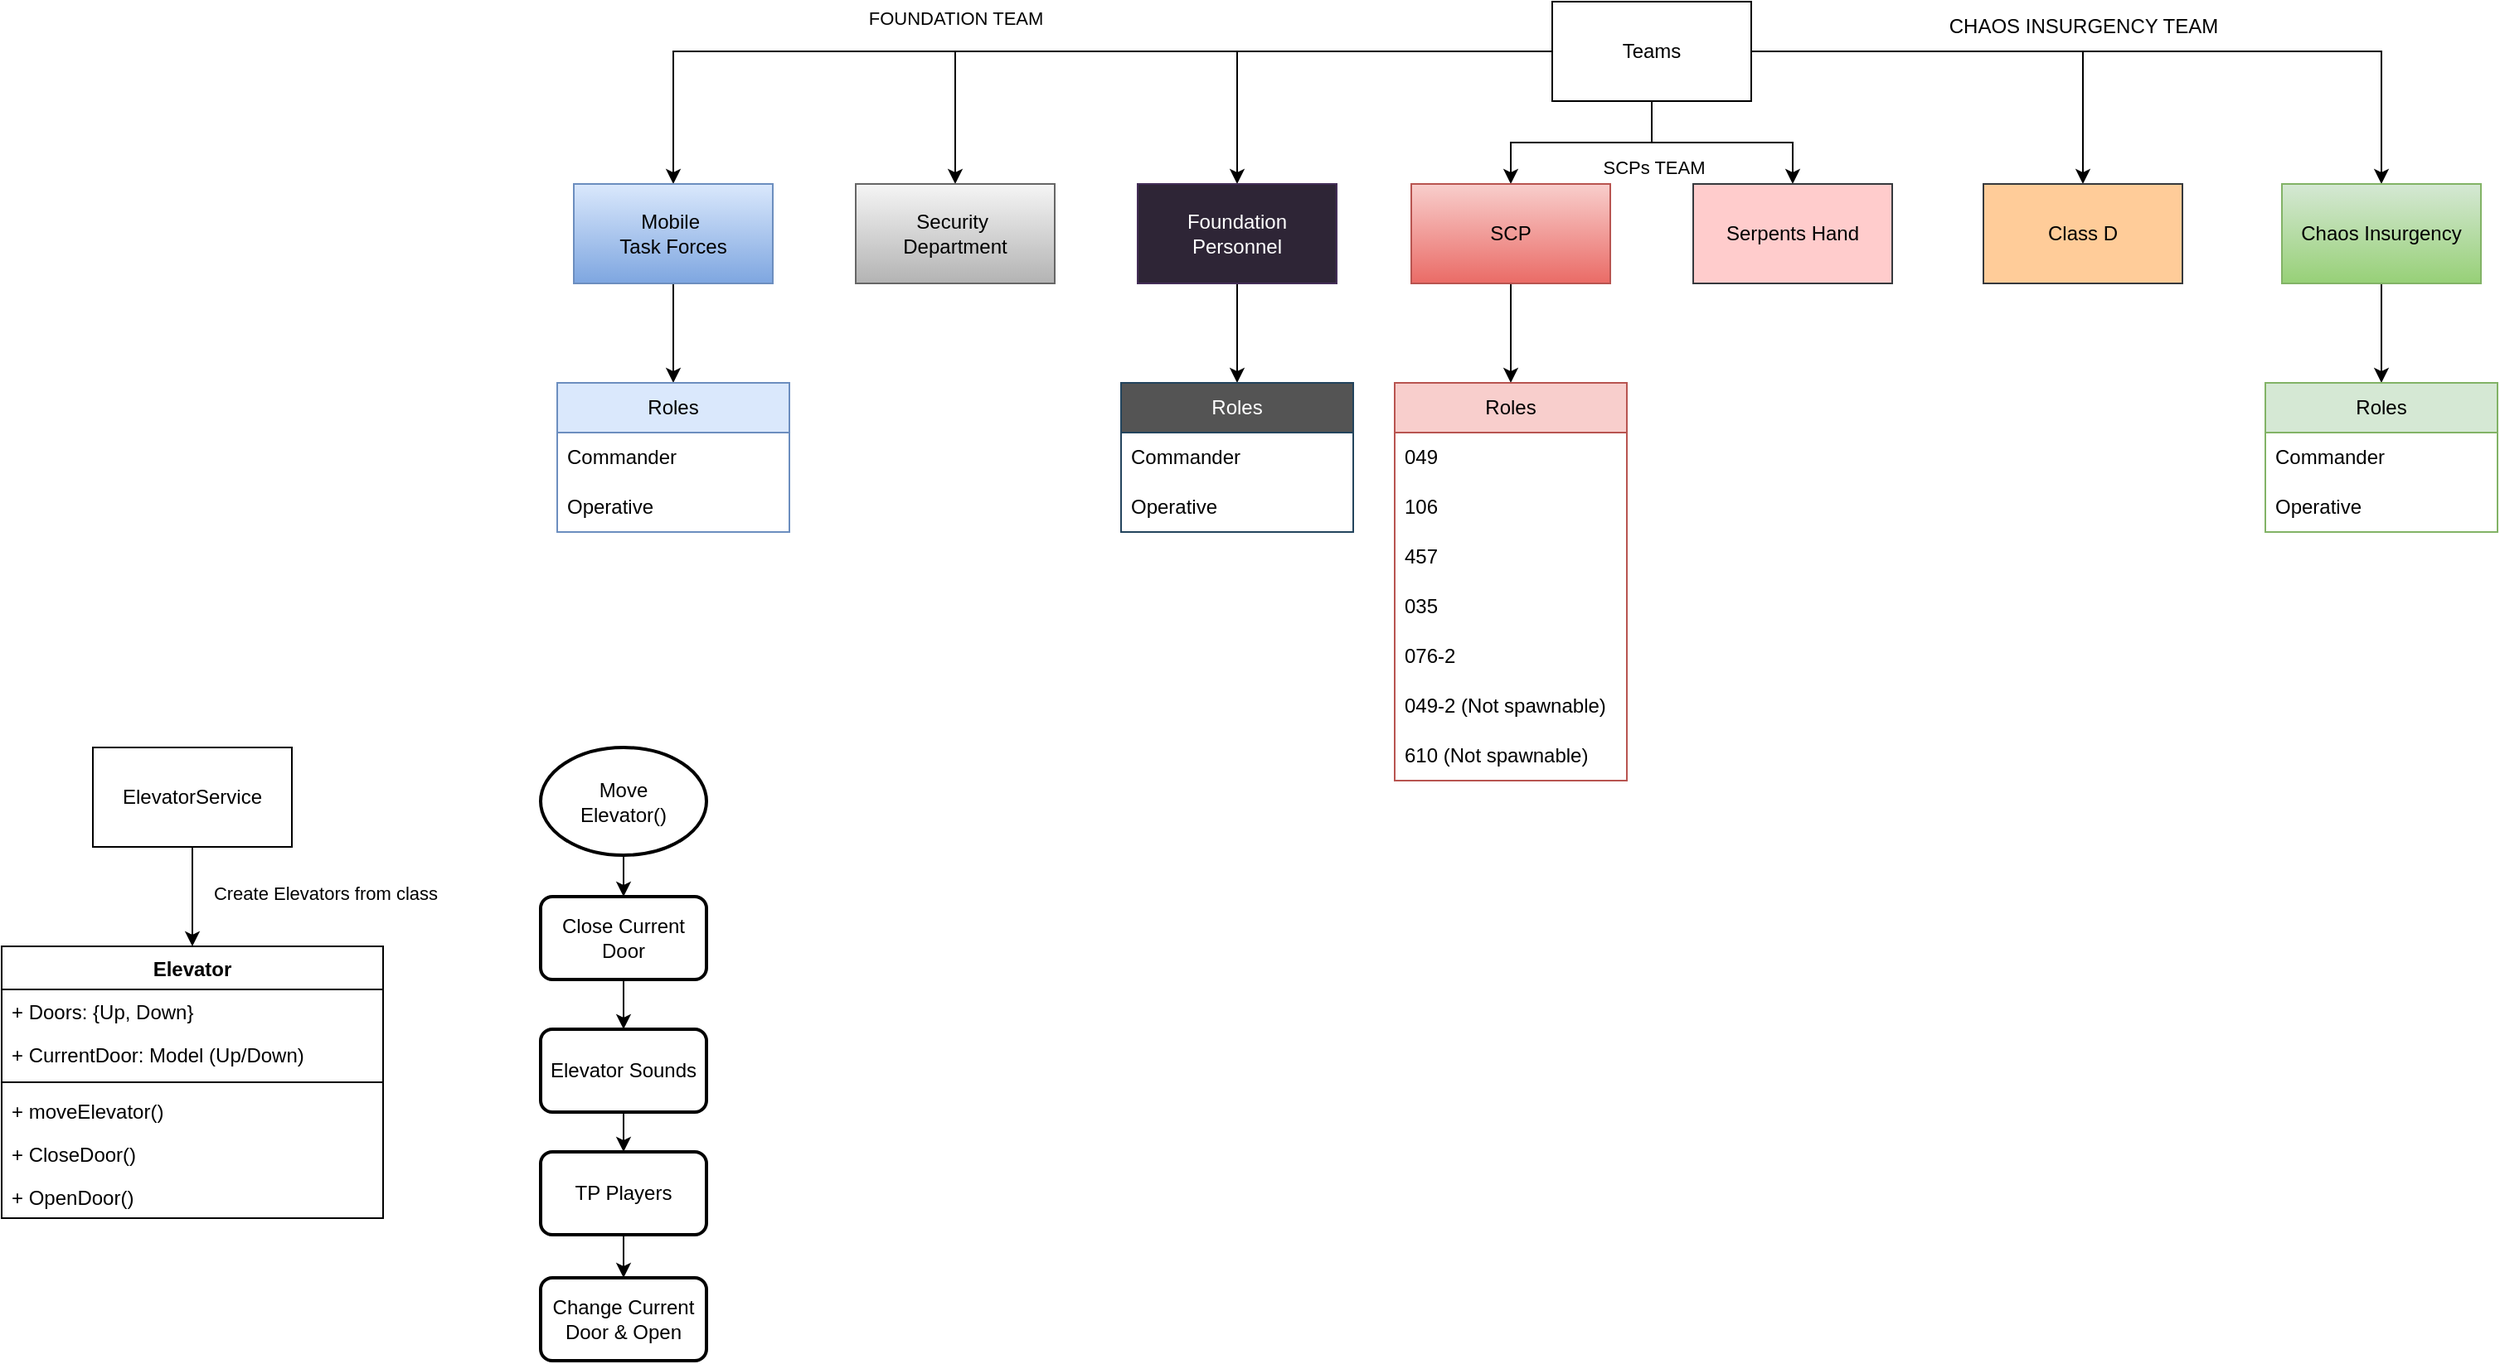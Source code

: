 <mxfile version="25.0.1">
  <diagram name="Strona-1" id="vQQd-aFJfNL8UlWiNCyT">
    <mxGraphModel dx="1877" dy="562" grid="1" gridSize="10" guides="1" tooltips="1" connect="1" arrows="1" fold="1" page="1" pageScale="1" pageWidth="827" pageHeight="1169" math="0" shadow="0">
      <root>
        <mxCell id="0" />
        <mxCell id="1" parent="0" />
        <mxCell id="Btt4zaDw4cOFiPfWUb0g-2" style="edgeStyle=orthogonalEdgeStyle;rounded=0;orthogonalLoop=1;jettySize=auto;html=1;entryX=0.5;entryY=0;entryDx=0;entryDy=0;" parent="1" source="Btt4zaDw4cOFiPfWUb0g-1" target="Btt4zaDw4cOFiPfWUb0g-3" edge="1">
          <mxGeometry relative="1" as="geometry">
            <mxPoint x="370" y="160" as="targetPoint" />
          </mxGeometry>
        </mxCell>
        <mxCell id="Btt4zaDw4cOFiPfWUb0g-6" style="edgeStyle=orthogonalEdgeStyle;rounded=0;orthogonalLoop=1;jettySize=auto;html=1;entryX=0.5;entryY=0;entryDx=0;entryDy=0;" parent="1" source="Btt4zaDw4cOFiPfWUb0g-1" target="Btt4zaDw4cOFiPfWUb0g-4" edge="1">
          <mxGeometry relative="1" as="geometry" />
        </mxCell>
        <mxCell id="Btt4zaDw4cOFiPfWUb0g-19" value="SCPs TEAM" style="edgeLabel;html=1;align=center;verticalAlign=middle;resizable=0;points=[];" parent="Btt4zaDw4cOFiPfWUb0g-6" vertex="1" connectable="0">
          <mxGeometry x="-0.521" y="1" relative="1" as="geometry">
            <mxPoint x="8" y="14" as="offset" />
          </mxGeometry>
        </mxCell>
        <mxCell id="Btt4zaDw4cOFiPfWUb0g-8" style="edgeStyle=orthogonalEdgeStyle;rounded=0;orthogonalLoop=1;jettySize=auto;html=1;entryX=0.5;entryY=0;entryDx=0;entryDy=0;" parent="1" source="Btt4zaDw4cOFiPfWUb0g-1" target="Btt4zaDw4cOFiPfWUb0g-7" edge="1">
          <mxGeometry relative="1" as="geometry" />
        </mxCell>
        <mxCell id="Btt4zaDw4cOFiPfWUb0g-10" style="edgeStyle=orthogonalEdgeStyle;rounded=0;orthogonalLoop=1;jettySize=auto;html=1;entryX=0.5;entryY=0;entryDx=0;entryDy=0;" parent="1" source="Btt4zaDw4cOFiPfWUb0g-1" target="Btt4zaDw4cOFiPfWUb0g-9" edge="1">
          <mxGeometry relative="1" as="geometry" />
        </mxCell>
        <mxCell id="Btt4zaDw4cOFiPfWUb0g-18" value="FOUNDATION TEAM" style="edgeLabel;html=1;align=center;verticalAlign=middle;resizable=0;points=[];" parent="Btt4zaDw4cOFiPfWUb0g-10" vertex="1" connectable="0">
          <mxGeometry x="0.208" y="-3" relative="1" as="geometry">
            <mxPoint x="8" y="-17" as="offset" />
          </mxGeometry>
        </mxCell>
        <mxCell id="Btt4zaDw4cOFiPfWUb0g-12" style="edgeStyle=orthogonalEdgeStyle;rounded=0;orthogonalLoop=1;jettySize=auto;html=1;entryX=0.5;entryY=0;entryDx=0;entryDy=0;" parent="1" source="Btt4zaDw4cOFiPfWUb0g-1" target="Btt4zaDw4cOFiPfWUb0g-11" edge="1">
          <mxGeometry relative="1" as="geometry">
            <Array as="points">
              <mxPoint x="370" y="145" />
              <mxPoint x="455" y="145" />
            </Array>
          </mxGeometry>
        </mxCell>
        <mxCell id="Btt4zaDw4cOFiPfWUb0g-14" style="edgeStyle=orthogonalEdgeStyle;rounded=0;orthogonalLoop=1;jettySize=auto;html=1;entryX=0.5;entryY=0;entryDx=0;entryDy=0;" parent="1" source="Btt4zaDw4cOFiPfWUb0g-1" target="Btt4zaDw4cOFiPfWUb0g-13" edge="1">
          <mxGeometry relative="1" as="geometry" />
        </mxCell>
        <mxCell id="Btt4zaDw4cOFiPfWUb0g-16" style="edgeStyle=orthogonalEdgeStyle;rounded=0;orthogonalLoop=1;jettySize=auto;html=1;entryX=0.5;entryY=0;entryDx=0;entryDy=0;" parent="1" source="Btt4zaDw4cOFiPfWUb0g-1" target="Btt4zaDw4cOFiPfWUb0g-15" edge="1">
          <mxGeometry relative="1" as="geometry" />
        </mxCell>
        <mxCell id="Btt4zaDw4cOFiPfWUb0g-1" value="Teams" style="rounded=0;whiteSpace=wrap;html=1;" parent="1" vertex="1">
          <mxGeometry x="310" y="60" width="120" height="60" as="geometry" />
        </mxCell>
        <mxCell id="pymyXbvmwVOLHeFxz3Gz-4" style="edgeStyle=orthogonalEdgeStyle;rounded=0;orthogonalLoop=1;jettySize=auto;html=1;" edge="1" parent="1" source="Btt4zaDw4cOFiPfWUb0g-3" target="pymyXbvmwVOLHeFxz3Gz-1">
          <mxGeometry relative="1" as="geometry" />
        </mxCell>
        <mxCell id="Btt4zaDw4cOFiPfWUb0g-3" value="Foundation&lt;div&gt;Personnel&lt;/div&gt;" style="rounded=0;whiteSpace=wrap;html=1;fillColor=#2E2536;strokeColor=#432D57;fontColor=#ffffff;" parent="1" vertex="1">
          <mxGeometry x="60" y="170" width="120" height="60" as="geometry" />
        </mxCell>
        <mxCell id="Btt4zaDw4cOFiPfWUb0g-22" value="" style="edgeStyle=orthogonalEdgeStyle;rounded=0;orthogonalLoop=1;jettySize=auto;html=1;" parent="1" source="Btt4zaDw4cOFiPfWUb0g-4" target="Btt4zaDw4cOFiPfWUb0g-23" edge="1">
          <mxGeometry relative="1" as="geometry">
            <mxPoint x="285" y="340" as="targetPoint" />
          </mxGeometry>
        </mxCell>
        <mxCell id="Btt4zaDw4cOFiPfWUb0g-4" value="SCP" style="rounded=0;whiteSpace=wrap;html=1;fillColor=#f8cecc;strokeColor=#b85450;gradientColor=#ea6b66;" parent="1" vertex="1">
          <mxGeometry x="225" y="170" width="120" height="60" as="geometry" />
        </mxCell>
        <mxCell id="Btt4zaDw4cOFiPfWUb0g-7" value="Security&amp;nbsp;&lt;div&gt;Department&lt;/div&gt;" style="rounded=0;whiteSpace=wrap;html=1;fillColor=#f5f5f5;gradientColor=#b3b3b3;strokeColor=#666666;" parent="1" vertex="1">
          <mxGeometry x="-110" y="170" width="120" height="60" as="geometry" />
        </mxCell>
        <mxCell id="Btt4zaDw4cOFiPfWUb0g-45" style="edgeStyle=orthogonalEdgeStyle;rounded=0;orthogonalLoop=1;jettySize=auto;html=1;entryX=0.5;entryY=0;entryDx=0;entryDy=0;" parent="1" source="Btt4zaDw4cOFiPfWUb0g-9" target="Btt4zaDw4cOFiPfWUb0g-42" edge="1">
          <mxGeometry relative="1" as="geometry" />
        </mxCell>
        <mxCell id="Btt4zaDw4cOFiPfWUb0g-9" value="Mobile&amp;nbsp;&lt;div&gt;Task&amp;nbsp;&lt;span style=&quot;background-color: initial;&quot;&gt;Forces&lt;/span&gt;&lt;/div&gt;" style="rounded=0;whiteSpace=wrap;html=1;fillColor=#dae8fc;gradientColor=#7ea6e0;strokeColor=#6c8ebf;" parent="1" vertex="1">
          <mxGeometry x="-280" y="170" width="120" height="60" as="geometry" />
        </mxCell>
        <mxCell id="Btt4zaDw4cOFiPfWUb0g-11" value="Serpents Hand" style="rounded=0;whiteSpace=wrap;html=1;fillColor=#ffcccc;strokeColor=#36393d;" parent="1" vertex="1">
          <mxGeometry x="395" y="170" width="120" height="60" as="geometry" />
        </mxCell>
        <mxCell id="Btt4zaDw4cOFiPfWUb0g-13" value="Class D" style="rounded=0;whiteSpace=wrap;html=1;fillColor=#ffcc99;strokeColor=#36393d;" parent="1" vertex="1">
          <mxGeometry x="570" y="170" width="120" height="60" as="geometry" />
        </mxCell>
        <mxCell id="Btt4zaDw4cOFiPfWUb0g-41" style="edgeStyle=orthogonalEdgeStyle;rounded=0;orthogonalLoop=1;jettySize=auto;html=1;entryX=0.5;entryY=0;entryDx=0;entryDy=0;" parent="1" source="Btt4zaDw4cOFiPfWUb0g-15" target="Btt4zaDw4cOFiPfWUb0g-31" edge="1">
          <mxGeometry relative="1" as="geometry" />
        </mxCell>
        <mxCell id="Btt4zaDw4cOFiPfWUb0g-15" value="Chaos Insurgency" style="rounded=0;whiteSpace=wrap;html=1;fillColor=#d5e8d4;strokeColor=#82b366;gradientColor=#97d077;" parent="1" vertex="1">
          <mxGeometry x="750" y="170" width="120" height="60" as="geometry" />
        </mxCell>
        <mxCell id="Btt4zaDw4cOFiPfWUb0g-20" value="CHAOS INSURGENCY TEAM" style="text;html=1;align=center;verticalAlign=middle;resizable=0;points=[];autosize=1;strokeColor=none;fillColor=none;" parent="1" vertex="1">
          <mxGeometry x="535" y="60" width="190" height="30" as="geometry" />
        </mxCell>
        <mxCell id="Btt4zaDw4cOFiPfWUb0g-23" value="Roles" style="swimlane;fontStyle=0;childLayout=stackLayout;horizontal=1;startSize=30;horizontalStack=0;resizeParent=1;resizeParentMax=0;resizeLast=0;collapsible=1;marginBottom=0;whiteSpace=wrap;html=1;fillColor=#f8cecc;strokeColor=#b85450;" parent="1" vertex="1">
          <mxGeometry x="215" y="290" width="140" height="240" as="geometry" />
        </mxCell>
        <mxCell id="Btt4zaDw4cOFiPfWUb0g-24" value="049" style="text;strokeColor=none;fillColor=none;align=left;verticalAlign=middle;spacingLeft=4;spacingRight=4;overflow=hidden;points=[[0,0.5],[1,0.5]];portConstraint=eastwest;rotatable=0;whiteSpace=wrap;html=1;" parent="Btt4zaDw4cOFiPfWUb0g-23" vertex="1">
          <mxGeometry y="30" width="140" height="30" as="geometry" />
        </mxCell>
        <mxCell id="Btt4zaDw4cOFiPfWUb0g-25" value="106" style="text;strokeColor=none;fillColor=none;align=left;verticalAlign=middle;spacingLeft=4;spacingRight=4;overflow=hidden;points=[[0,0.5],[1,0.5]];portConstraint=eastwest;rotatable=0;whiteSpace=wrap;html=1;" parent="Btt4zaDw4cOFiPfWUb0g-23" vertex="1">
          <mxGeometry y="60" width="140" height="30" as="geometry" />
        </mxCell>
        <mxCell id="Btt4zaDw4cOFiPfWUb0g-27" value="457" style="text;strokeColor=none;fillColor=none;align=left;verticalAlign=middle;spacingLeft=4;spacingRight=4;overflow=hidden;points=[[0,0.5],[1,0.5]];portConstraint=eastwest;rotatable=0;whiteSpace=wrap;html=1;" parent="Btt4zaDw4cOFiPfWUb0g-23" vertex="1">
          <mxGeometry y="90" width="140" height="30" as="geometry" />
        </mxCell>
        <mxCell id="Btt4zaDw4cOFiPfWUb0g-30" value="035" style="text;strokeColor=none;fillColor=none;align=left;verticalAlign=middle;spacingLeft=4;spacingRight=4;overflow=hidden;points=[[0,0.5],[1,0.5]];portConstraint=eastwest;rotatable=0;whiteSpace=wrap;html=1;" parent="Btt4zaDw4cOFiPfWUb0g-23" vertex="1">
          <mxGeometry y="120" width="140" height="30" as="geometry" />
        </mxCell>
        <mxCell id="Btt4zaDw4cOFiPfWUb0g-29" value="076-2" style="text;strokeColor=none;fillColor=none;align=left;verticalAlign=middle;spacingLeft=4;spacingRight=4;overflow=hidden;points=[[0,0.5],[1,0.5]];portConstraint=eastwest;rotatable=0;whiteSpace=wrap;html=1;" parent="Btt4zaDw4cOFiPfWUb0g-23" vertex="1">
          <mxGeometry y="150" width="140" height="30" as="geometry" />
        </mxCell>
        <mxCell id="Btt4zaDw4cOFiPfWUb0g-28" value="049-2 (Not spawnable)" style="text;strokeColor=none;fillColor=none;align=left;verticalAlign=middle;spacingLeft=4;spacingRight=4;overflow=hidden;points=[[0,0.5],[1,0.5]];portConstraint=eastwest;rotatable=0;whiteSpace=wrap;html=1;" parent="Btt4zaDw4cOFiPfWUb0g-23" vertex="1">
          <mxGeometry y="180" width="140" height="30" as="geometry" />
        </mxCell>
        <mxCell id="Btt4zaDw4cOFiPfWUb0g-26" value="610 (Not spawnable)" style="text;strokeColor=none;fillColor=none;align=left;verticalAlign=middle;spacingLeft=4;spacingRight=4;overflow=hidden;points=[[0,0.5],[1,0.5]];portConstraint=eastwest;rotatable=0;whiteSpace=wrap;html=1;" parent="Btt4zaDw4cOFiPfWUb0g-23" vertex="1">
          <mxGeometry y="210" width="140" height="30" as="geometry" />
        </mxCell>
        <mxCell id="Btt4zaDw4cOFiPfWUb0g-31" value="Roles" style="swimlane;fontStyle=0;childLayout=stackLayout;horizontal=1;startSize=30;horizontalStack=0;resizeParent=1;resizeParentMax=0;resizeLast=0;collapsible=1;marginBottom=0;whiteSpace=wrap;html=1;fillColor=#d5e8d4;strokeColor=#82b366;" parent="1" vertex="1">
          <mxGeometry x="740" y="290" width="140" height="90" as="geometry" />
        </mxCell>
        <mxCell id="Btt4zaDw4cOFiPfWUb0g-32" value="Commander" style="text;strokeColor=none;fillColor=none;align=left;verticalAlign=middle;spacingLeft=4;spacingRight=4;overflow=hidden;points=[[0,0.5],[1,0.5]];portConstraint=eastwest;rotatable=0;whiteSpace=wrap;html=1;" parent="Btt4zaDw4cOFiPfWUb0g-31" vertex="1">
          <mxGeometry y="30" width="140" height="30" as="geometry" />
        </mxCell>
        <mxCell id="Btt4zaDw4cOFiPfWUb0g-33" value="Operative" style="text;strokeColor=none;fillColor=none;align=left;verticalAlign=middle;spacingLeft=4;spacingRight=4;overflow=hidden;points=[[0,0.5],[1,0.5]];portConstraint=eastwest;rotatable=0;whiteSpace=wrap;html=1;" parent="Btt4zaDw4cOFiPfWUb0g-31" vertex="1">
          <mxGeometry y="60" width="140" height="30" as="geometry" />
        </mxCell>
        <mxCell id="Btt4zaDw4cOFiPfWUb0g-42" value="Roles" style="swimlane;fontStyle=0;childLayout=stackLayout;horizontal=1;startSize=30;horizontalStack=0;resizeParent=1;resizeParentMax=0;resizeLast=0;collapsible=1;marginBottom=0;whiteSpace=wrap;html=1;fillColor=#dae8fc;strokeColor=#6c8ebf;" parent="1" vertex="1">
          <mxGeometry x="-290" y="290" width="140" height="90" as="geometry" />
        </mxCell>
        <mxCell id="Btt4zaDw4cOFiPfWUb0g-43" value="Commander" style="text;strokeColor=none;fillColor=none;align=left;verticalAlign=middle;spacingLeft=4;spacingRight=4;overflow=hidden;points=[[0,0.5],[1,0.5]];portConstraint=eastwest;rotatable=0;whiteSpace=wrap;html=1;" parent="Btt4zaDw4cOFiPfWUb0g-42" vertex="1">
          <mxGeometry y="30" width="140" height="30" as="geometry" />
        </mxCell>
        <mxCell id="Btt4zaDw4cOFiPfWUb0g-44" value="Operative" style="text;strokeColor=none;fillColor=none;align=left;verticalAlign=middle;spacingLeft=4;spacingRight=4;overflow=hidden;points=[[0,0.5],[1,0.5]];portConstraint=eastwest;rotatable=0;whiteSpace=wrap;html=1;" parent="Btt4zaDw4cOFiPfWUb0g-42" vertex="1">
          <mxGeometry y="60" width="140" height="30" as="geometry" />
        </mxCell>
        <mxCell id="pymyXbvmwVOLHeFxz3Gz-1" value="&lt;font color=&quot;#ffffff&quot;&gt;Roles&lt;/font&gt;" style="swimlane;fontStyle=0;childLayout=stackLayout;horizontal=1;startSize=30;horizontalStack=0;resizeParent=1;resizeParentMax=0;resizeLast=0;collapsible=1;marginBottom=0;whiteSpace=wrap;html=1;fillColor=#545454;strokeColor=#23445d;" vertex="1" parent="1">
          <mxGeometry x="50" y="290" width="140" height="90" as="geometry" />
        </mxCell>
        <mxCell id="pymyXbvmwVOLHeFxz3Gz-2" value="Commander" style="text;strokeColor=none;fillColor=none;align=left;verticalAlign=middle;spacingLeft=4;spacingRight=4;overflow=hidden;points=[[0,0.5],[1,0.5]];portConstraint=eastwest;rotatable=0;whiteSpace=wrap;html=1;" vertex="1" parent="pymyXbvmwVOLHeFxz3Gz-1">
          <mxGeometry y="30" width="140" height="30" as="geometry" />
        </mxCell>
        <mxCell id="pymyXbvmwVOLHeFxz3Gz-3" value="Operative" style="text;strokeColor=none;fillColor=none;align=left;verticalAlign=middle;spacingLeft=4;spacingRight=4;overflow=hidden;points=[[0,0.5],[1,0.5]];portConstraint=eastwest;rotatable=0;whiteSpace=wrap;html=1;" vertex="1" parent="pymyXbvmwVOLHeFxz3Gz-1">
          <mxGeometry y="60" width="140" height="30" as="geometry" />
        </mxCell>
        <mxCell id="pymyXbvmwVOLHeFxz3Gz-6" style="edgeStyle=orthogonalEdgeStyle;rounded=0;orthogonalLoop=1;jettySize=auto;html=1;" edge="1" parent="1" source="pymyXbvmwVOLHeFxz3Gz-5">
          <mxGeometry relative="1" as="geometry">
            <mxPoint x="-510" y="630" as="targetPoint" />
          </mxGeometry>
        </mxCell>
        <mxCell id="pymyXbvmwVOLHeFxz3Gz-13" value="Create Elevators from class" style="edgeLabel;html=1;align=center;verticalAlign=middle;resizable=0;points=[];" vertex="1" connectable="0" parent="pymyXbvmwVOLHeFxz3Gz-6">
          <mxGeometry x="-0.068" relative="1" as="geometry">
            <mxPoint x="80" as="offset" />
          </mxGeometry>
        </mxCell>
        <mxCell id="pymyXbvmwVOLHeFxz3Gz-5" value="ElevatorService" style="rounded=0;whiteSpace=wrap;html=1;" vertex="1" parent="1">
          <mxGeometry x="-570" y="510" width="120" height="60" as="geometry" />
        </mxCell>
        <mxCell id="pymyXbvmwVOLHeFxz3Gz-9" value="Elevator" style="swimlane;fontStyle=1;align=center;verticalAlign=top;childLayout=stackLayout;horizontal=1;startSize=26;horizontalStack=0;resizeParent=1;resizeParentMax=0;resizeLast=0;collapsible=1;marginBottom=0;whiteSpace=wrap;html=1;" vertex="1" parent="1">
          <mxGeometry x="-625" y="630" width="230" height="164" as="geometry" />
        </mxCell>
        <mxCell id="pymyXbvmwVOLHeFxz3Gz-10" value="+ Doors: {Up, Down}" style="text;strokeColor=none;fillColor=none;align=left;verticalAlign=top;spacingLeft=4;spacingRight=4;overflow=hidden;rotatable=0;points=[[0,0.5],[1,0.5]];portConstraint=eastwest;whiteSpace=wrap;html=1;" vertex="1" parent="pymyXbvmwVOLHeFxz3Gz-9">
          <mxGeometry y="26" width="230" height="26" as="geometry" />
        </mxCell>
        <mxCell id="pymyXbvmwVOLHeFxz3Gz-15" value="+ CurrentDoor: Model (Up/Down)" style="text;strokeColor=none;fillColor=none;align=left;verticalAlign=top;spacingLeft=4;spacingRight=4;overflow=hidden;rotatable=0;points=[[0,0.5],[1,0.5]];portConstraint=eastwest;whiteSpace=wrap;html=1;" vertex="1" parent="pymyXbvmwVOLHeFxz3Gz-9">
          <mxGeometry y="52" width="230" height="26" as="geometry" />
        </mxCell>
        <mxCell id="pymyXbvmwVOLHeFxz3Gz-11" value="" style="line;strokeWidth=1;fillColor=none;align=left;verticalAlign=middle;spacingTop=-1;spacingLeft=3;spacingRight=3;rotatable=0;labelPosition=right;points=[];portConstraint=eastwest;strokeColor=inherit;" vertex="1" parent="pymyXbvmwVOLHeFxz3Gz-9">
          <mxGeometry y="78" width="230" height="8" as="geometry" />
        </mxCell>
        <mxCell id="pymyXbvmwVOLHeFxz3Gz-12" value="+ moveElevator()" style="text;strokeColor=none;fillColor=none;align=left;verticalAlign=top;spacingLeft=4;spacingRight=4;overflow=hidden;rotatable=0;points=[[0,0.5],[1,0.5]];portConstraint=eastwest;whiteSpace=wrap;html=1;" vertex="1" parent="pymyXbvmwVOLHeFxz3Gz-9">
          <mxGeometry y="86" width="230" height="26" as="geometry" />
        </mxCell>
        <mxCell id="pymyXbvmwVOLHeFxz3Gz-16" value="+ CloseDoor()" style="text;strokeColor=none;fillColor=none;align=left;verticalAlign=top;spacingLeft=4;spacingRight=4;overflow=hidden;rotatable=0;points=[[0,0.5],[1,0.5]];portConstraint=eastwest;whiteSpace=wrap;html=1;" vertex="1" parent="pymyXbvmwVOLHeFxz3Gz-9">
          <mxGeometry y="112" width="230" height="26" as="geometry" />
        </mxCell>
        <mxCell id="pymyXbvmwVOLHeFxz3Gz-17" value="+ OpenDoor()" style="text;strokeColor=none;fillColor=none;align=left;verticalAlign=top;spacingLeft=4;spacingRight=4;overflow=hidden;rotatable=0;points=[[0,0.5],[1,0.5]];portConstraint=eastwest;whiteSpace=wrap;html=1;" vertex="1" parent="pymyXbvmwVOLHeFxz3Gz-9">
          <mxGeometry y="138" width="230" height="26" as="geometry" />
        </mxCell>
        <mxCell id="pymyXbvmwVOLHeFxz3Gz-20" style="edgeStyle=orthogonalEdgeStyle;rounded=0;orthogonalLoop=1;jettySize=auto;html=1;entryX=0.5;entryY=0;entryDx=0;entryDy=0;" edge="1" parent="1" source="pymyXbvmwVOLHeFxz3Gz-19" target="pymyXbvmwVOLHeFxz3Gz-21">
          <mxGeometry relative="1" as="geometry">
            <mxPoint x="-250" y="640" as="targetPoint" />
          </mxGeometry>
        </mxCell>
        <mxCell id="pymyXbvmwVOLHeFxz3Gz-19" value="Move&lt;div&gt;Elevator()&lt;/div&gt;" style="strokeWidth=2;html=1;shape=mxgraph.flowchart.start_2;whiteSpace=wrap;" vertex="1" parent="1">
          <mxGeometry x="-300" y="510" width="100" height="65" as="geometry" />
        </mxCell>
        <mxCell id="pymyXbvmwVOLHeFxz3Gz-23" value="" style="edgeStyle=orthogonalEdgeStyle;rounded=0;orthogonalLoop=1;jettySize=auto;html=1;" edge="1" parent="1" source="pymyXbvmwVOLHeFxz3Gz-21" target="pymyXbvmwVOLHeFxz3Gz-22">
          <mxGeometry relative="1" as="geometry" />
        </mxCell>
        <mxCell id="pymyXbvmwVOLHeFxz3Gz-21" value="Close&amp;nbsp;&lt;span style=&quot;background-color: initial;&quot;&gt;Current&lt;/span&gt;&lt;div&gt;Door&lt;/div&gt;" style="rounded=1;whiteSpace=wrap;html=1;absoluteArcSize=1;arcSize=14;strokeWidth=2;" vertex="1" parent="1">
          <mxGeometry x="-300" y="600" width="100" height="50" as="geometry" />
        </mxCell>
        <mxCell id="pymyXbvmwVOLHeFxz3Gz-25" value="" style="edgeStyle=orthogonalEdgeStyle;rounded=0;orthogonalLoop=1;jettySize=auto;html=1;" edge="1" parent="1" source="pymyXbvmwVOLHeFxz3Gz-22">
          <mxGeometry relative="1" as="geometry">
            <mxPoint x="-250" y="754" as="targetPoint" />
          </mxGeometry>
        </mxCell>
        <mxCell id="pymyXbvmwVOLHeFxz3Gz-22" value="Elevator Sounds" style="rounded=1;whiteSpace=wrap;html=1;absoluteArcSize=1;arcSize=14;strokeWidth=2;" vertex="1" parent="1">
          <mxGeometry x="-300" y="680" width="100" height="50" as="geometry" />
        </mxCell>
        <mxCell id="pymyXbvmwVOLHeFxz3Gz-28" style="edgeStyle=orthogonalEdgeStyle;rounded=0;orthogonalLoop=1;jettySize=auto;html=1;entryX=0.5;entryY=0;entryDx=0;entryDy=0;" edge="1" parent="1" source="pymyXbvmwVOLHeFxz3Gz-26" target="pymyXbvmwVOLHeFxz3Gz-27">
          <mxGeometry relative="1" as="geometry" />
        </mxCell>
        <mxCell id="pymyXbvmwVOLHeFxz3Gz-26" value="TP Players" style="rounded=1;whiteSpace=wrap;html=1;absoluteArcSize=1;arcSize=14;strokeWidth=2;" vertex="1" parent="1">
          <mxGeometry x="-300" y="754" width="100" height="50" as="geometry" />
        </mxCell>
        <mxCell id="pymyXbvmwVOLHeFxz3Gz-27" value="Change Current&lt;div&gt;Door &amp;amp; Open&lt;/div&gt;" style="rounded=1;whiteSpace=wrap;html=1;absoluteArcSize=1;arcSize=14;strokeWidth=2;" vertex="1" parent="1">
          <mxGeometry x="-300" y="830" width="100" height="50" as="geometry" />
        </mxCell>
      </root>
    </mxGraphModel>
  </diagram>
</mxfile>
